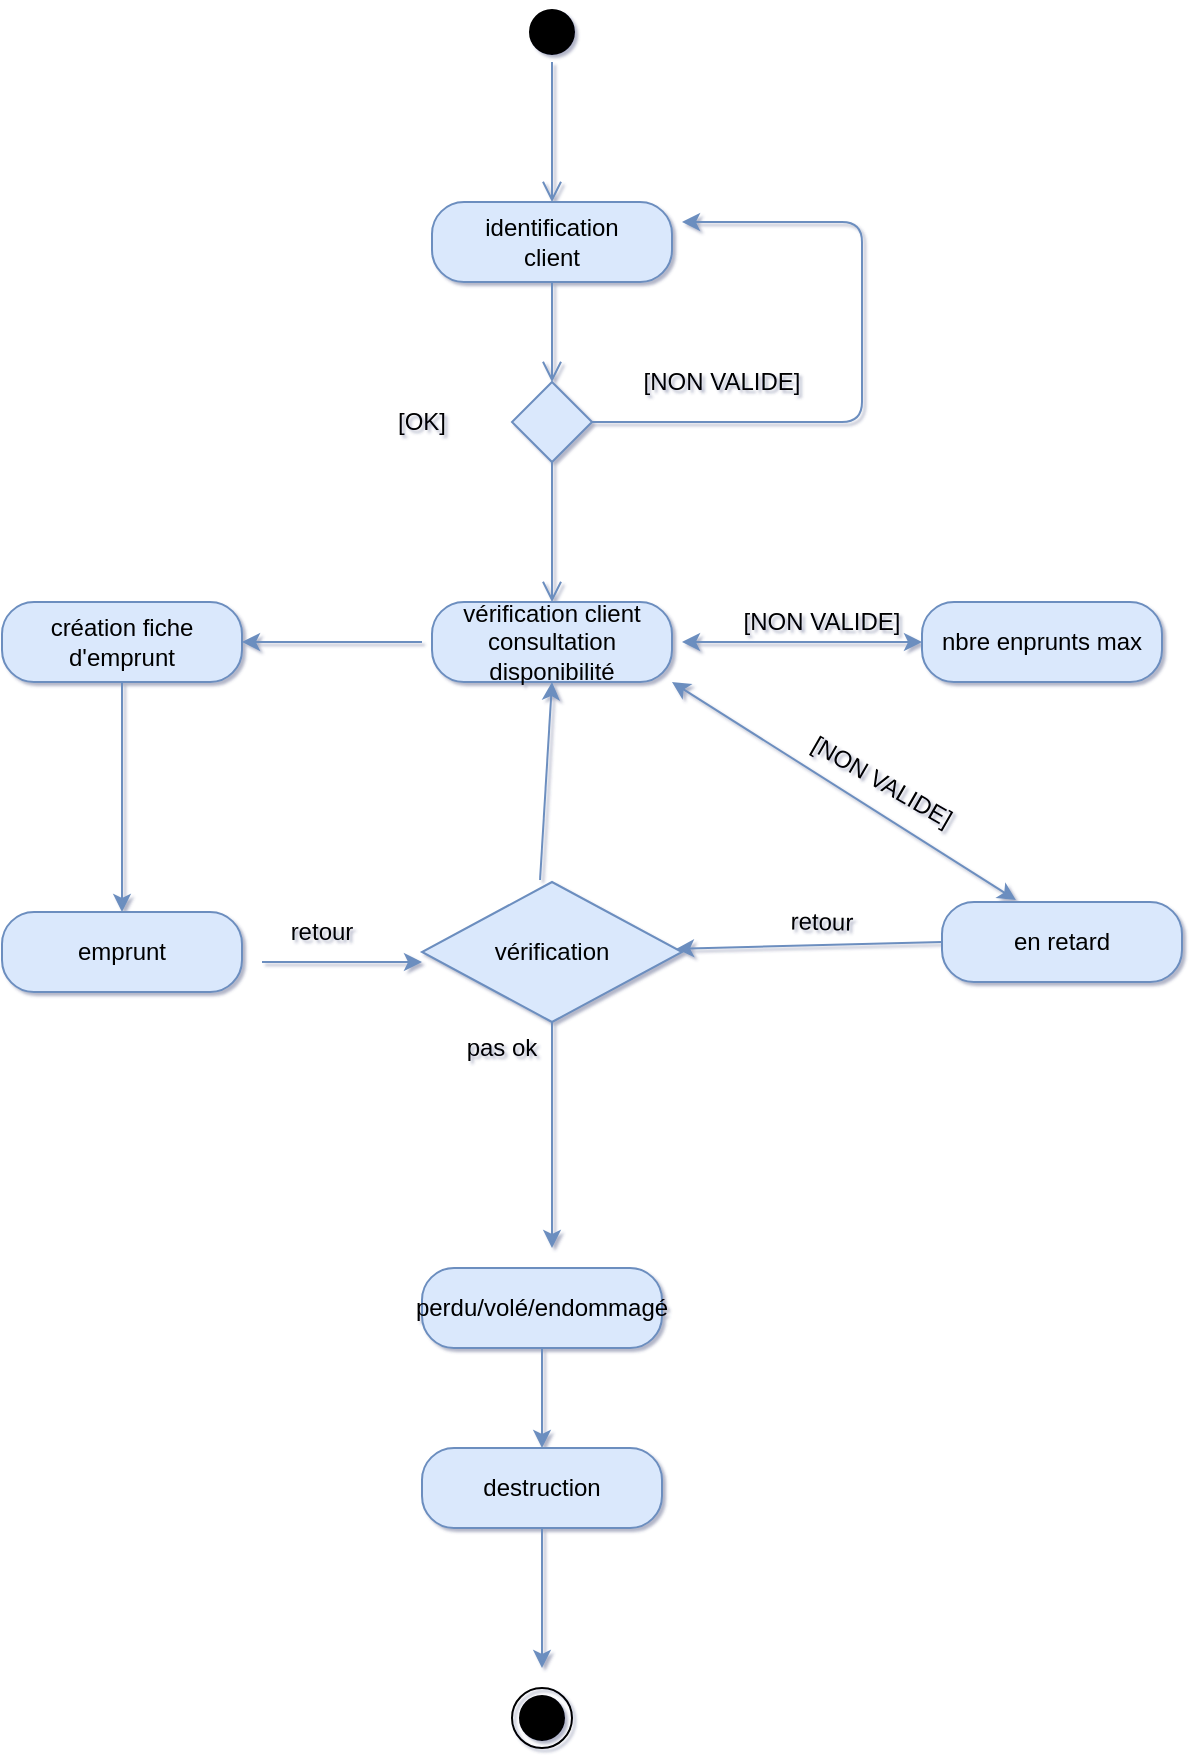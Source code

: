 <mxfile version="13.9.9" type="device"><diagram id="pM50Mux-_nZGvoOipF1r" name="Page-1"><mxGraphModel dx="1086" dy="806" grid="1" gridSize="10" guides="1" tooltips="1" connect="1" arrows="1" fold="1" page="1" pageScale="1" pageWidth="1169" pageHeight="1654" math="0" shadow="1"><root><mxCell id="0"/><mxCell id="1" parent="0"/><mxCell id="_5bxVSZbVYFnVJHARTZu-1" value="" style="ellipse;html=1;shape=startState;fillColor=#000000;" parent="1" vertex="1"><mxGeometry x="530" y="130" width="30" height="30" as="geometry"/></mxCell><mxCell id="_5bxVSZbVYFnVJHARTZu-2" value="" style="edgeStyle=orthogonalEdgeStyle;html=1;verticalAlign=bottom;endArrow=open;endSize=8;strokeColor=#6c8ebf;entryX=0.5;entryY=0;entryDx=0;entryDy=0;fillColor=#dae8fc;" parent="1" source="_5bxVSZbVYFnVJHARTZu-3" target="kY19SKTOW4M7Pc3SnOHM-1" edge="1"><mxGeometry relative="1" as="geometry"><mxPoint x="545" y="310" as="targetPoint"/></mxGeometry></mxCell><mxCell id="_5bxVSZbVYFnVJHARTZu-4" value="" style="edgeStyle=orthogonalEdgeStyle;html=1;verticalAlign=bottom;endArrow=open;endSize=8;strokeColor=#6c8ebf;entryX=0.5;entryY=0;entryDx=0;entryDy=0;fillColor=#dae8fc;" parent="1" source="kY19SKTOW4M7Pc3SnOHM-1" edge="1"><mxGeometry relative="1" as="geometry"><mxPoint x="545" y="430" as="targetPoint"/></mxGeometry></mxCell><mxCell id="_5bxVSZbVYFnVJHARTZu-5" value="vérification client&lt;br&gt;consultation disponibilité" style="rounded=1;whiteSpace=wrap;html=1;arcSize=40;fillColor=#dae8fc;strokeColor=#6c8ebf;" parent="1" vertex="1"><mxGeometry x="485" y="430" width="120" height="40" as="geometry"/></mxCell><mxCell id="_5bxVSZbVYFnVJHARTZu-9" value="nbre enprunts max" style="rounded=1;whiteSpace=wrap;html=1;arcSize=40;fillColor=#dae8fc;strokeColor=#6c8ebf;" parent="1" vertex="1"><mxGeometry x="730" y="430" width="120" height="40" as="geometry"/></mxCell><mxCell id="_5bxVSZbVYFnVJHARTZu-21" value="" style="ellipse;html=1;shape=endState;fillColor=#000000;" parent="1" vertex="1"><mxGeometry x="525" y="973" width="30" height="30" as="geometry"/></mxCell><mxCell id="_5bxVSZbVYFnVJHARTZu-22" value="vérification" style="rhombus;whiteSpace=wrap;html=1;fillColor=#dae8fc;strokeColor=#6c8ebf;" parent="1" vertex="1"><mxGeometry x="480" y="570" width="130" height="70" as="geometry"/></mxCell><mxCell id="_5bxVSZbVYFnVJHARTZu-3" value="identification&lt;br&gt;client" style="rounded=1;whiteSpace=wrap;html=1;arcSize=40;fillColor=#dae8fc;strokeColor=#6c8ebf;" parent="1" vertex="1"><mxGeometry x="485" y="230" width="120" height="40" as="geometry"/></mxCell><mxCell id="kY19SKTOW4M7Pc3SnOHM-4" value="" style="edgeStyle=orthogonalEdgeStyle;html=1;verticalAlign=bottom;endArrow=open;endSize=8;strokeColor=#6c8ebf;fillColor=#dae8fc;" parent="1" source="_5bxVSZbVYFnVJHARTZu-1" target="_5bxVSZbVYFnVJHARTZu-3" edge="1"><mxGeometry relative="1" as="geometry"><mxPoint x="545" y="310" as="targetPoint"/><mxPoint x="545" y="160" as="sourcePoint"/></mxGeometry></mxCell><mxCell id="kY19SKTOW4M7Pc3SnOHM-1" value="" style="rhombus;whiteSpace=wrap;html=1;fillColor=#dae8fc;strokeColor=#6c8ebf;" parent="1" vertex="1"><mxGeometry x="525" y="320" width="40" height="40" as="geometry"/></mxCell><mxCell id="kY19SKTOW4M7Pc3SnOHM-6" value="" style="edgeStyle=segmentEdgeStyle;endArrow=classic;html=1;fillColor=#dae8fc;strokeColor=#6c8ebf;" parent="1" source="kY19SKTOW4M7Pc3SnOHM-1" edge="1"><mxGeometry width="50" height="50" relative="1" as="geometry"><mxPoint x="680" y="270" as="sourcePoint"/><mxPoint x="610" y="240" as="targetPoint"/><Array as="points"><mxPoint x="700" y="340"/><mxPoint x="700" y="240"/></Array></mxGeometry></mxCell><mxCell id="kY19SKTOW4M7Pc3SnOHM-7" value="[NON VALIDE]" style="text;html=1;strokeColor=none;fillColor=none;align=center;verticalAlign=middle;whiteSpace=wrap;rounded=0;" parent="1" vertex="1"><mxGeometry x="580" y="310" width="100" height="20" as="geometry"/></mxCell><mxCell id="kY19SKTOW4M7Pc3SnOHM-8" value="[OK]" style="text;html=1;strokeColor=none;fillColor=none;align=center;verticalAlign=middle;whiteSpace=wrap;rounded=0;" parent="1" vertex="1"><mxGeometry x="460" y="330" width="40" height="20" as="geometry"/></mxCell><mxCell id="kY19SKTOW4M7Pc3SnOHM-16" value="destruction" style="rounded=1;whiteSpace=wrap;html=1;arcSize=40;fillColor=#dae8fc;strokeColor=#6c8ebf;" parent="1" vertex="1"><mxGeometry x="480" y="853" width="120" height="40" as="geometry"/></mxCell><mxCell id="kY19SKTOW4M7Pc3SnOHM-17" value="perdu/volé/endommagé" style="rounded=1;whiteSpace=wrap;html=1;arcSize=40;fillColor=#dae8fc;strokeColor=#6c8ebf;" parent="1" vertex="1"><mxGeometry x="480" y="763" width="120" height="40" as="geometry"/></mxCell><mxCell id="kY19SKTOW4M7Pc3SnOHM-18" value="création fiche d'emprunt" style="rounded=1;whiteSpace=wrap;html=1;arcSize=40;fillColor=#dae8fc;strokeColor=#6c8ebf;" parent="1" vertex="1"><mxGeometry x="270" y="430" width="120" height="40" as="geometry"/></mxCell><mxCell id="kY19SKTOW4M7Pc3SnOHM-19" value="emprunt" style="rounded=1;whiteSpace=wrap;html=1;arcSize=40;fillColor=#dae8fc;strokeColor=#6c8ebf;" parent="1" vertex="1"><mxGeometry x="270" y="585" width="120" height="40" as="geometry"/></mxCell><mxCell id="kY19SKTOW4M7Pc3SnOHM-20" value="en retard" style="rounded=1;whiteSpace=wrap;html=1;arcSize=40;fillColor=#dae8fc;strokeColor=#6c8ebf;" parent="1" vertex="1"><mxGeometry x="740" y="580" width="120" height="40" as="geometry"/></mxCell><mxCell id="kY19SKTOW4M7Pc3SnOHM-24" value="" style="endArrow=classic;html=1;exitX=0.5;exitY=1;exitDx=0;exitDy=0;fillColor=#dae8fc;strokeColor=#6c8ebf;" parent="1" source="kY19SKTOW4M7Pc3SnOHM-16" edge="1"><mxGeometry width="50" height="50" relative="1" as="geometry"><mxPoint x="515" y="913" as="sourcePoint"/><mxPoint x="540" y="963" as="targetPoint"/></mxGeometry></mxCell><mxCell id="zhaxedY2GM9mMF_eB6-_-12" value="" style="endArrow=classic;html=1;exitX=0.5;exitY=1;exitDx=0;exitDy=0;entryX=0.5;entryY=0;entryDx=0;entryDy=0;fillColor=#dae8fc;strokeColor=#6c8ebf;" edge="1" parent="1" source="kY19SKTOW4M7Pc3SnOHM-17" target="kY19SKTOW4M7Pc3SnOHM-16"><mxGeometry width="50" height="50" relative="1" as="geometry"><mxPoint x="515" y="853" as="sourcePoint"/><mxPoint x="565" y="803" as="targetPoint"/></mxGeometry></mxCell><mxCell id="zhaxedY2GM9mMF_eB6-_-16" value="" style="endArrow=classic;html=1;exitX=0.5;exitY=1;exitDx=0;exitDy=0;fillColor=#dae8fc;strokeColor=#6c8ebf;" edge="1" parent="1"><mxGeometry width="50" height="50" relative="1" as="geometry"><mxPoint x="545" y="640" as="sourcePoint"/><mxPoint x="545" y="753" as="targetPoint"/></mxGeometry></mxCell><mxCell id="zhaxedY2GM9mMF_eB6-_-17" value="pas ok" style="text;html=1;strokeColor=none;fillColor=none;align=center;verticalAlign=middle;whiteSpace=wrap;rounded=0;" vertex="1" parent="1"><mxGeometry x="500" y="643" width="40" height="20" as="geometry"/></mxCell><mxCell id="zhaxedY2GM9mMF_eB6-_-22" value="" style="endArrow=classic;html=1;exitX=0;exitY=0.5;exitDx=0;exitDy=0;fillColor=#dae8fc;strokeColor=#6c8ebf;" edge="1" parent="1" source="kY19SKTOW4M7Pc3SnOHM-20" target="_5bxVSZbVYFnVJHARTZu-22"><mxGeometry width="50" height="50" relative="1" as="geometry"><mxPoint x="530" y="570" as="sourcePoint"/><mxPoint x="640" y="600" as="targetPoint"/></mxGeometry></mxCell><mxCell id="zhaxedY2GM9mMF_eB6-_-27" value="" style="endArrow=classic;startArrow=classic;html=1;entryX=0;entryY=0.5;entryDx=0;entryDy=0;fillColor=#dae8fc;strokeColor=#6c8ebf;" edge="1" parent="1" target="_5bxVSZbVYFnVJHARTZu-9"><mxGeometry width="50" height="50" relative="1" as="geometry"><mxPoint x="610" y="450" as="sourcePoint"/><mxPoint x="680" y="440" as="targetPoint"/></mxGeometry></mxCell><mxCell id="zhaxedY2GM9mMF_eB6-_-28" value="" style="endArrow=classic;startArrow=classic;html=1;entryX=1;entryY=1;entryDx=0;entryDy=0;exitX=0.308;exitY=-0.025;exitDx=0;exitDy=0;exitPerimeter=0;fillColor=#dae8fc;strokeColor=#6c8ebf;" edge="1" parent="1" source="kY19SKTOW4M7Pc3SnOHM-20" target="_5bxVSZbVYFnVJHARTZu-5"><mxGeometry width="50" height="50" relative="1" as="geometry"><mxPoint x="620" y="530" as="sourcePoint"/><mxPoint x="670" y="480" as="targetPoint"/></mxGeometry></mxCell><mxCell id="zhaxedY2GM9mMF_eB6-_-30" value="" style="endArrow=classic;html=1;entryX=1;entryY=0.5;entryDx=0;entryDy=0;fillColor=#dae8fc;strokeColor=#6c8ebf;" edge="1" parent="1" target="kY19SKTOW4M7Pc3SnOHM-18"><mxGeometry width="50" height="50" relative="1" as="geometry"><mxPoint x="480" y="450" as="sourcePoint"/><mxPoint x="460" y="390" as="targetPoint"/></mxGeometry></mxCell><mxCell id="zhaxedY2GM9mMF_eB6-_-31" value="retour" style="text;html=1;strokeColor=none;fillColor=none;align=center;verticalAlign=middle;whiteSpace=wrap;rounded=0;rotation=1;" vertex="1" parent="1"><mxGeometry x="660" y="580" width="40" height="20" as="geometry"/></mxCell><mxCell id="zhaxedY2GM9mMF_eB6-_-32" value="[NON VALIDE]" style="text;html=1;strokeColor=none;fillColor=none;align=center;verticalAlign=middle;whiteSpace=wrap;rounded=0;rotation=30;" vertex="1" parent="1"><mxGeometry x="660" y="510" width="100" height="20" as="geometry"/></mxCell><mxCell id="zhaxedY2GM9mMF_eB6-_-34" value="" style="endArrow=classic;html=1;fillColor=#dae8fc;strokeColor=#6c8ebf;" edge="1" parent="1"><mxGeometry width="50" height="50" relative="1" as="geometry"><mxPoint x="400" y="610" as="sourcePoint"/><mxPoint x="480" y="610" as="targetPoint"/></mxGeometry></mxCell><mxCell id="zhaxedY2GM9mMF_eB6-_-35" value="" style="endArrow=classic;html=1;exitX=0.454;exitY=-0.014;exitDx=0;exitDy=0;exitPerimeter=0;entryX=0.5;entryY=1;entryDx=0;entryDy=0;fillColor=#dae8fc;strokeColor=#6c8ebf;" edge="1" parent="1" source="_5bxVSZbVYFnVJHARTZu-22" target="_5bxVSZbVYFnVJHARTZu-5"><mxGeometry width="50" height="50" relative="1" as="geometry"><mxPoint x="520" y="570" as="sourcePoint"/><mxPoint x="570" y="520" as="targetPoint"/></mxGeometry></mxCell><mxCell id="zhaxedY2GM9mMF_eB6-_-36" value="" style="endArrow=classic;html=1;exitX=0.5;exitY=1;exitDx=0;exitDy=0;entryX=0.5;entryY=0;entryDx=0;entryDy=0;fillColor=#dae8fc;strokeColor=#6c8ebf;" edge="1" parent="1" source="kY19SKTOW4M7Pc3SnOHM-18" target="kY19SKTOW4M7Pc3SnOHM-19"><mxGeometry width="50" height="50" relative="1" as="geometry"><mxPoint x="400" y="560" as="sourcePoint"/><mxPoint x="450" y="510" as="targetPoint"/></mxGeometry></mxCell><mxCell id="zhaxedY2GM9mMF_eB6-_-37" value="retour" style="text;html=1;strokeColor=none;fillColor=none;align=center;verticalAlign=middle;whiteSpace=wrap;rounded=0;" vertex="1" parent="1"><mxGeometry x="410" y="585" width="40" height="20" as="geometry"/></mxCell><mxCell id="zhaxedY2GM9mMF_eB6-_-38" value="[NON VALIDE]" style="text;html=1;strokeColor=none;fillColor=none;align=center;verticalAlign=middle;whiteSpace=wrap;rounded=0;" vertex="1" parent="1"><mxGeometry x="620" y="440" width="120" as="geometry"/></mxCell></root></mxGraphModel></diagram></mxfile>